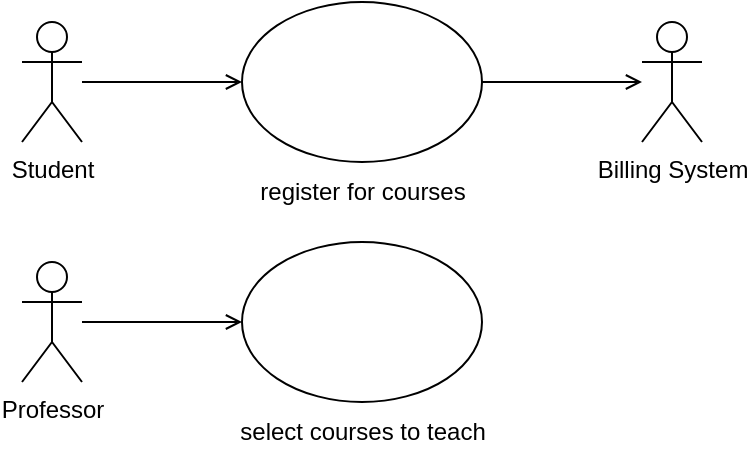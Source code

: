 <mxfile version="28.2.1">
  <diagram name="Trang-1" id="WW7IwBH09ARXHrYuIfMa">
    <mxGraphModel dx="1042" dy="570" grid="1" gridSize="10" guides="1" tooltips="1" connect="1" arrows="1" fold="1" page="1" pageScale="1" pageWidth="827" pageHeight="1169" math="0" shadow="0">
      <root>
        <mxCell id="0" />
        <mxCell id="1" parent="0" />
        <mxCell id="7k0oK79ZLyB9uAk5AGmn-1" style="edgeStyle=orthogonalEdgeStyle;rounded=0;orthogonalLoop=1;jettySize=auto;html=1;entryX=0;entryY=0.5;entryDx=0;entryDy=0;endArrow=open;endFill=0;" edge="1" parent="1" source="7k0oK79ZLyB9uAk5AGmn-2" target="7k0oK79ZLyB9uAk5AGmn-5">
          <mxGeometry relative="1" as="geometry" />
        </mxCell>
        <mxCell id="7k0oK79ZLyB9uAk5AGmn-2" value="Student" style="shape=umlActor;verticalLabelPosition=bottom;verticalAlign=top;html=1;outlineConnect=0;" vertex="1" parent="1">
          <mxGeometry x="200" y="200" width="30" height="60" as="geometry" />
        </mxCell>
        <mxCell id="7k0oK79ZLyB9uAk5AGmn-3" value="Billing System" style="shape=umlActor;verticalLabelPosition=bottom;verticalAlign=top;html=1;outlineConnect=0;" vertex="1" parent="1">
          <mxGeometry x="510" y="200" width="30" height="60" as="geometry" />
        </mxCell>
        <mxCell id="7k0oK79ZLyB9uAk5AGmn-4" style="edgeStyle=orthogonalEdgeStyle;rounded=0;orthogonalLoop=1;jettySize=auto;html=1;endArrow=open;endFill=0;" edge="1" parent="1" source="7k0oK79ZLyB9uAk5AGmn-5" target="7k0oK79ZLyB9uAk5AGmn-3">
          <mxGeometry relative="1" as="geometry" />
        </mxCell>
        <mxCell id="7k0oK79ZLyB9uAk5AGmn-5" value="" style="ellipse;whiteSpace=wrap;html=1;" vertex="1" parent="1">
          <mxGeometry x="310" y="190" width="120" height="80" as="geometry" />
        </mxCell>
        <mxCell id="7k0oK79ZLyB9uAk5AGmn-6" value="register for courses" style="text;html=1;align=center;verticalAlign=middle;resizable=0;points=[];autosize=1;strokeColor=none;fillColor=none;" vertex="1" parent="1">
          <mxGeometry x="305" y="270" width="130" height="30" as="geometry" />
        </mxCell>
        <mxCell id="7k0oK79ZLyB9uAk5AGmn-7" style="edgeStyle=orthogonalEdgeStyle;rounded=0;orthogonalLoop=1;jettySize=auto;html=1;entryX=0;entryY=0.5;entryDx=0;entryDy=0;endArrow=open;endFill=0;" edge="1" parent="1" source="7k0oK79ZLyB9uAk5AGmn-8" target="7k0oK79ZLyB9uAk5AGmn-9">
          <mxGeometry relative="1" as="geometry" />
        </mxCell>
        <mxCell id="7k0oK79ZLyB9uAk5AGmn-8" value="Professor" style="shape=umlActor;verticalLabelPosition=bottom;verticalAlign=top;html=1;outlineConnect=0;" vertex="1" parent="1">
          <mxGeometry x="200" y="320" width="30" height="60" as="geometry" />
        </mxCell>
        <mxCell id="7k0oK79ZLyB9uAk5AGmn-9" value="" style="ellipse;whiteSpace=wrap;html=1;" vertex="1" parent="1">
          <mxGeometry x="310" y="310" width="120" height="80" as="geometry" />
        </mxCell>
        <mxCell id="7k0oK79ZLyB9uAk5AGmn-10" value="select courses to teach" style="text;html=1;align=center;verticalAlign=middle;resizable=0;points=[];autosize=1;strokeColor=none;fillColor=none;" vertex="1" parent="1">
          <mxGeometry x="295" y="390" width="150" height="30" as="geometry" />
        </mxCell>
      </root>
    </mxGraphModel>
  </diagram>
</mxfile>
